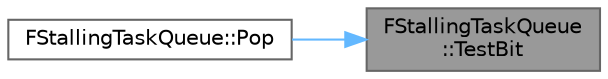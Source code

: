digraph "FStallingTaskQueue::TestBit"
{
 // INTERACTIVE_SVG=YES
 // LATEX_PDF_SIZE
  bgcolor="transparent";
  edge [fontname=Helvetica,fontsize=10,labelfontname=Helvetica,labelfontsize=10];
  node [fontname=Helvetica,fontsize=10,shape=box,height=0.2,width=0.4];
  rankdir="RL";
  Node1 [id="Node000001",label="FStallingTaskQueue\l::TestBit",height=0.2,width=0.4,color="gray40", fillcolor="grey60", style="filled", fontcolor="black",tooltip=" "];
  Node1 -> Node2 [id="edge1_Node000001_Node000002",dir="back",color="steelblue1",style="solid",tooltip=" "];
  Node2 [id="Node000002",label="FStallingTaskQueue::Pop",height=0.2,width=0.4,color="grey40", fillcolor="white", style="filled",URL="$d1/d38/classFStallingTaskQueue.html#ab6acf1220b900dca40296ca2940b9646",tooltip=" "];
}
